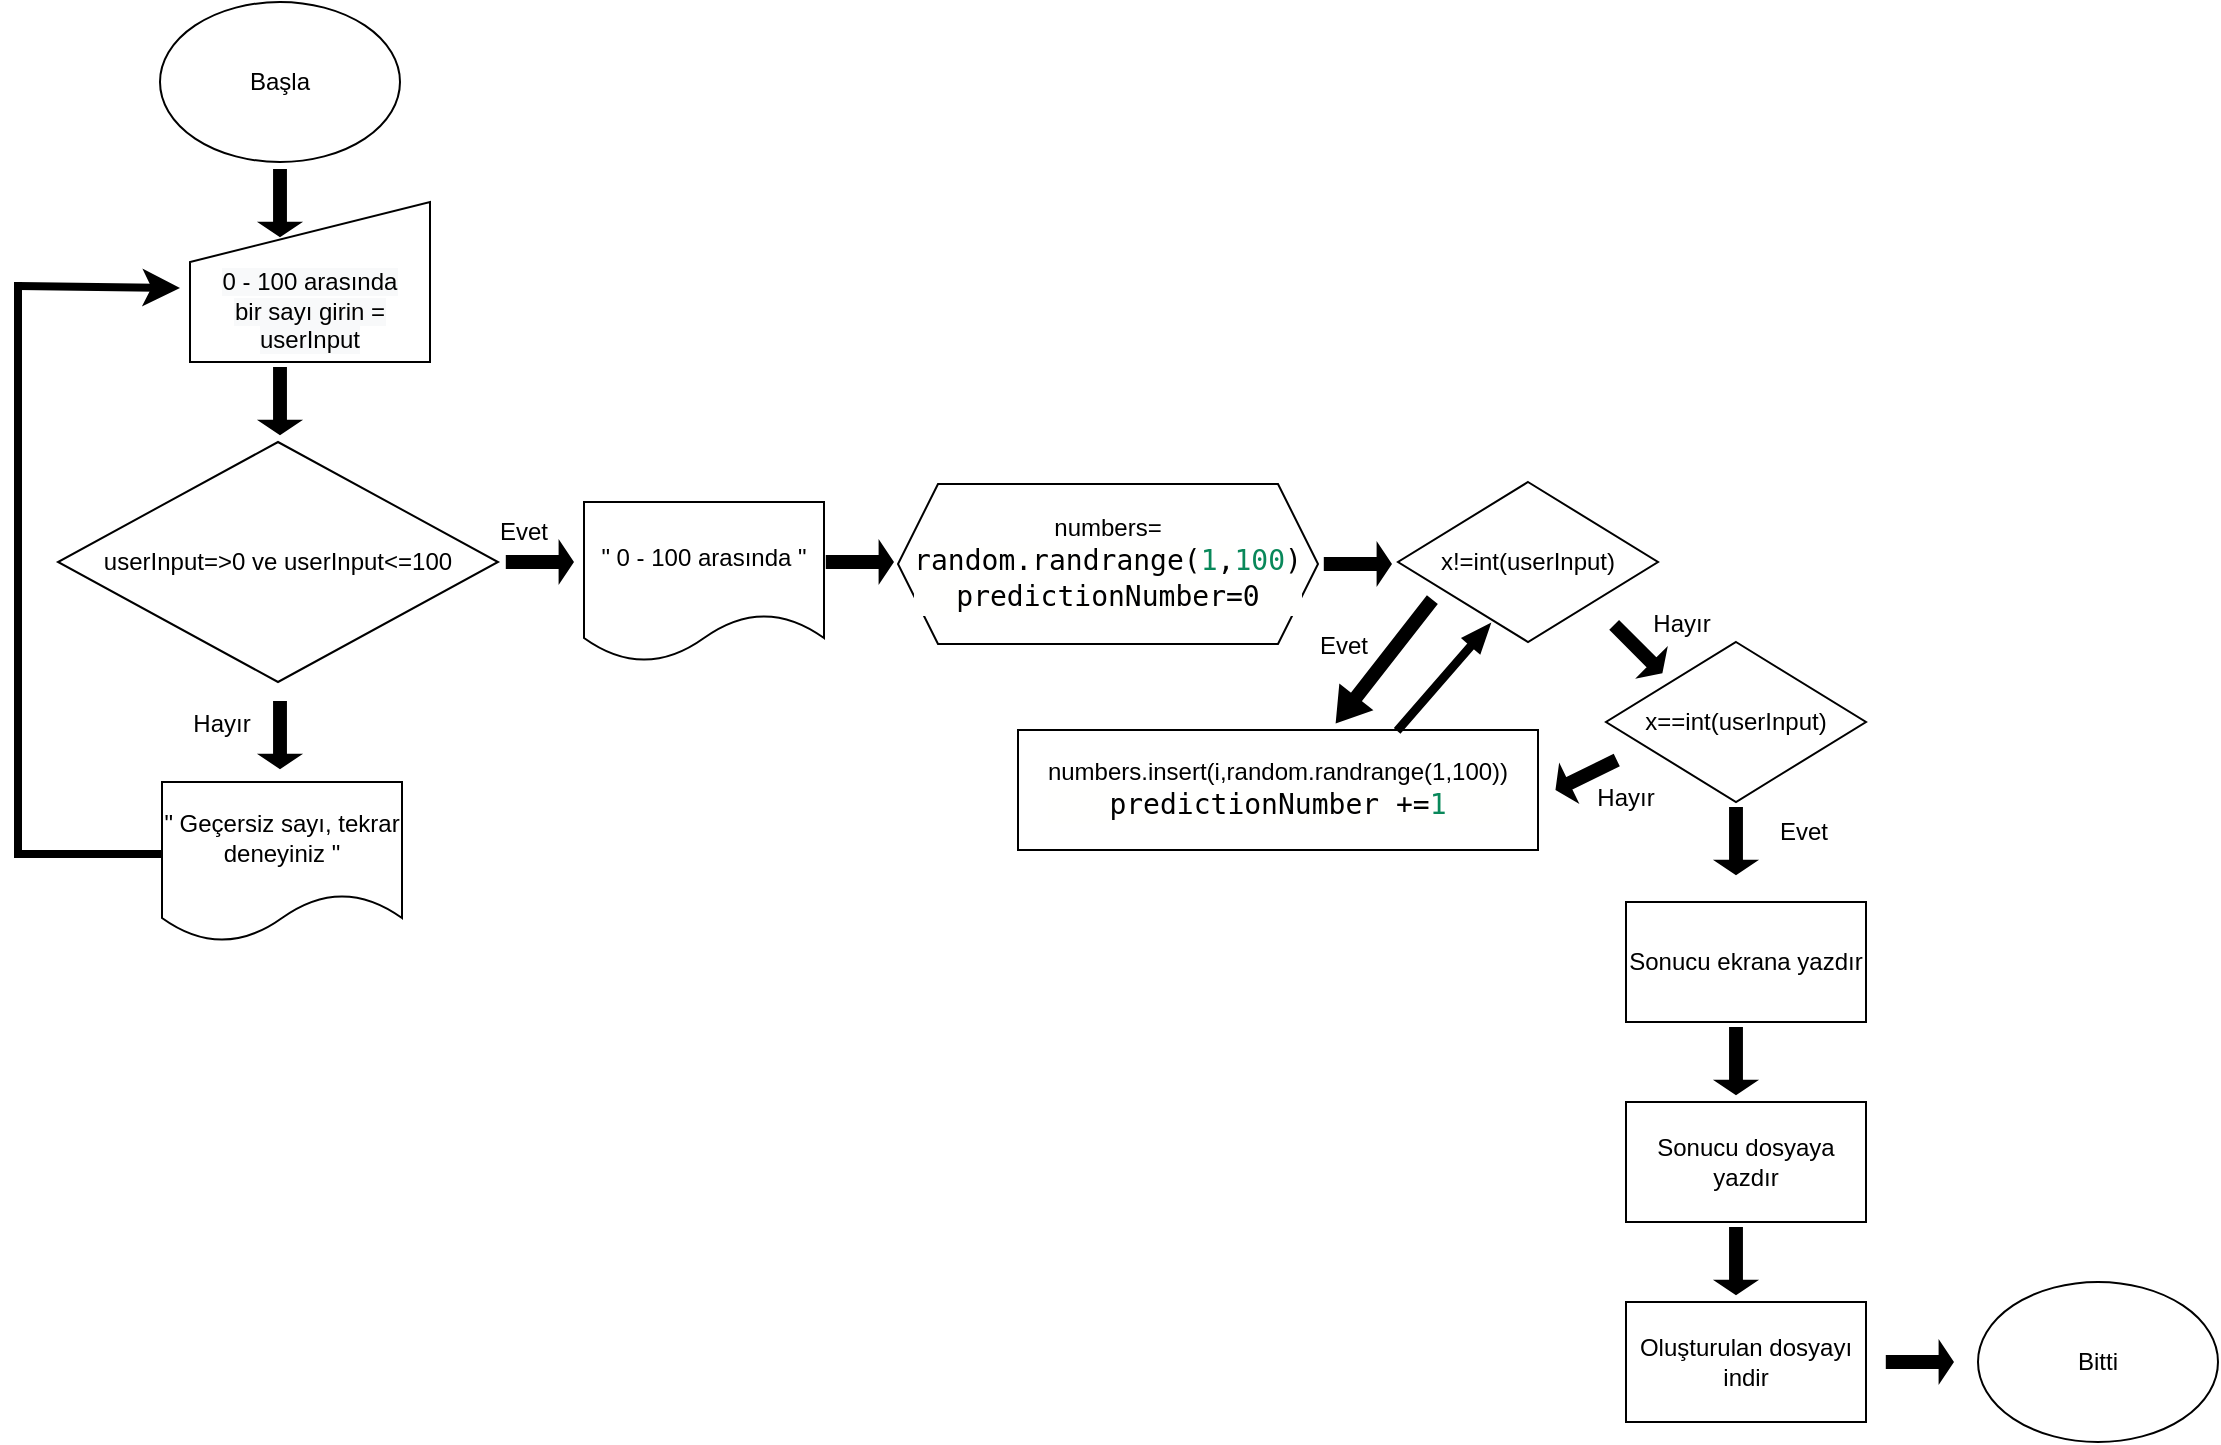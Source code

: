 <mxfile version="15.7.3" type="github">
  <diagram id="C5RBs43oDa-KdzZeNtuy" name="Page-1">
    <mxGraphModel dx="1422" dy="762" grid="1" gridSize="10" guides="1" tooltips="1" connect="1" arrows="1" fold="1" page="1" pageScale="1" pageWidth="1169" pageHeight="827" math="0" shadow="0">
      <root>
        <mxCell id="WIyWlLk6GJQsqaUBKTNV-0" />
        <mxCell id="WIyWlLk6GJQsqaUBKTNV-1" parent="WIyWlLk6GJQsqaUBKTNV-0" />
        <mxCell id="E2FCYAH7YPvN61T4Zv1L-0" value="Başla" style="ellipse;whiteSpace=wrap;html=1;" parent="WIyWlLk6GJQsqaUBKTNV-1" vertex="1">
          <mxGeometry x="111" y="20" width="120" height="80" as="geometry" />
        </mxCell>
        <mxCell id="E2FCYAH7YPvN61T4Zv1L-2" value="" style="shape=singleArrow;direction=south;whiteSpace=wrap;html=1;fillColor=#000000;" parent="WIyWlLk6GJQsqaUBKTNV-1" vertex="1">
          <mxGeometry x="161.1" y="104" width="19.8" height="33" as="geometry" />
        </mxCell>
        <mxCell id="E2FCYAH7YPvN61T4Zv1L-3" value="" style="shape=singleArrow;direction=south;whiteSpace=wrap;html=1;fillColor=#000000;" parent="WIyWlLk6GJQsqaUBKTNV-1" vertex="1">
          <mxGeometry x="161.1" y="203" width="19.8" height="33" as="geometry" />
        </mxCell>
        <mxCell id="E2FCYAH7YPvN61T4Zv1L-4" value="userInput=&amp;gt;0 ve userInput&amp;lt;=100" style="rhombus;whiteSpace=wrap;html=1;fillColor=#FFFFFF;" parent="WIyWlLk6GJQsqaUBKTNV-1" vertex="1">
          <mxGeometry x="60" y="240" width="220" height="120" as="geometry" />
        </mxCell>
        <mxCell id="E2FCYAH7YPvN61T4Zv1L-5" value="" style="shape=singleArrow;direction=south;whiteSpace=wrap;html=1;fillColor=#000000;" parent="WIyWlLk6GJQsqaUBKTNV-1" vertex="1">
          <mxGeometry x="161.1" y="370" width="19.8" height="33" as="geometry" />
        </mxCell>
        <mxCell id="E2FCYAH7YPvN61T4Zv1L-6" value="" style="shape=singleArrow;direction=south;whiteSpace=wrap;html=1;fillColor=#000000;rotation=-90;" parent="WIyWlLk6GJQsqaUBKTNV-1" vertex="1">
          <mxGeometry x="291" y="283.5" width="19.8" height="33" as="geometry" />
        </mxCell>
        <mxCell id="E2FCYAH7YPvN61T4Zv1L-7" value="Hayır" style="text;html=1;strokeColor=none;fillColor=none;align=center;verticalAlign=middle;whiteSpace=wrap;rounded=0;" parent="WIyWlLk6GJQsqaUBKTNV-1" vertex="1">
          <mxGeometry x="112.1" y="366" width="60" height="30" as="geometry" />
        </mxCell>
        <mxCell id="E2FCYAH7YPvN61T4Zv1L-8" value="Evet" style="text;html=1;strokeColor=none;fillColor=none;align=center;verticalAlign=middle;whiteSpace=wrap;rounded=0;" parent="WIyWlLk6GJQsqaUBKTNV-1" vertex="1">
          <mxGeometry x="263" y="270" width="60" height="30" as="geometry" />
        </mxCell>
        <mxCell id="E2FCYAH7YPvN61T4Zv1L-9" value="&quot; Geçersiz sayı, tekrar deneyiniz &quot;" style="shape=document;whiteSpace=wrap;html=1;boundedLbl=1;fillColor=#FFFFFF;" parent="WIyWlLk6GJQsqaUBKTNV-1" vertex="1">
          <mxGeometry x="112" y="410" width="120" height="80" as="geometry" />
        </mxCell>
        <mxCell id="E2FCYAH7YPvN61T4Zv1L-10" value="&quot; 0 - 100 arasında &quot;" style="shape=document;whiteSpace=wrap;html=1;boundedLbl=1;fillColor=#FFFFFF;" parent="WIyWlLk6GJQsqaUBKTNV-1" vertex="1">
          <mxGeometry x="323" y="270" width="120" height="80" as="geometry" />
        </mxCell>
        <mxCell id="E2FCYAH7YPvN61T4Zv1L-13" value="" style="endArrow=none;html=1;rounded=0;strokeWidth=4;" parent="WIyWlLk6GJQsqaUBKTNV-1" edge="1">
          <mxGeometry width="50" height="50" relative="1" as="geometry">
            <mxPoint x="42" y="446" as="sourcePoint" />
            <mxPoint x="112" y="446" as="targetPoint" />
          </mxGeometry>
        </mxCell>
        <mxCell id="E2FCYAH7YPvN61T4Zv1L-14" value="" style="endArrow=none;html=1;rounded=0;strokeWidth=4;" parent="WIyWlLk6GJQsqaUBKTNV-1" edge="1">
          <mxGeometry width="50" height="50" relative="1" as="geometry">
            <mxPoint x="40" y="160" as="sourcePoint" />
            <mxPoint x="40" y="448" as="targetPoint" />
          </mxGeometry>
        </mxCell>
        <mxCell id="E2FCYAH7YPvN61T4Zv1L-15" value="" style="endArrow=classic;html=1;rounded=0;strokeWidth=4;entryX=0;entryY=0.5;entryDx=0;entryDy=0;" parent="WIyWlLk6GJQsqaUBKTNV-1" edge="1">
          <mxGeometry width="50" height="50" relative="1" as="geometry">
            <mxPoint x="40" y="162" as="sourcePoint" />
            <mxPoint x="121" y="163" as="targetPoint" />
          </mxGeometry>
        </mxCell>
        <mxCell id="E2FCYAH7YPvN61T4Zv1L-16" value="numbers=&lt;br&gt;&lt;span style=&quot;background-color: rgb(255 , 255 , 254) ; font-family: monospace , &amp;#34;consolas&amp;#34; , &amp;#34;courier new&amp;#34; , monospace ; font-size: 14px&quot;&gt;random.randrange(&lt;/span&gt;&lt;span style=&quot;font-family: monospace , &amp;#34;consolas&amp;#34; , &amp;#34;courier new&amp;#34; , monospace ; font-size: 14px ; color: rgb(9 , 136 , 90)&quot;&gt;1&lt;/span&gt;&lt;span style=&quot;background-color: rgb(255 , 255 , 254) ; font-family: monospace , &amp;#34;consolas&amp;#34; , &amp;#34;courier new&amp;#34; , monospace ; font-size: 14px&quot;&gt;,&lt;/span&gt;&lt;span style=&quot;font-family: monospace , &amp;#34;consolas&amp;#34; , &amp;#34;courier new&amp;#34; , monospace ; font-size: 14px ; color: rgb(9 , 136 , 90)&quot;&gt;100&lt;/span&gt;&lt;span style=&quot;background-color: rgb(255 , 255 , 254) ; font-family: monospace , &amp;#34;consolas&amp;#34; , &amp;#34;courier new&amp;#34; , monospace ; font-size: 14px&quot;&gt;)&lt;br&gt;&lt;/span&gt;&lt;div style=&quot;background-color: rgb(255 , 255 , 254) ; font-family: monospace , &amp;#34;consolas&amp;#34; , &amp;#34;courier new&amp;#34; , monospace ; font-size: 14px ; line-height: 19px&quot;&gt;predictionNumber=0&lt;/div&gt;" style="shape=hexagon;perimeter=hexagonPerimeter2;whiteSpace=wrap;html=1;fixedSize=1;fillColor=#FFFFFF;" parent="WIyWlLk6GJQsqaUBKTNV-1" vertex="1">
          <mxGeometry x="480" y="261" width="210" height="80" as="geometry" />
        </mxCell>
        <mxCell id="E2FCYAH7YPvN61T4Zv1L-18" value="" style="shape=singleArrow;direction=south;whiteSpace=wrap;html=1;fillColor=#000000;rotation=-90;" parent="WIyWlLk6GJQsqaUBKTNV-1" vertex="1">
          <mxGeometry x="451" y="283.5" width="19.8" height="33" as="geometry" />
        </mxCell>
        <mxCell id="E2FCYAH7YPvN61T4Zv1L-19" value="x!=int(userInput)" style="rhombus;whiteSpace=wrap;html=1;fillColor=#FFFFFF;" parent="WIyWlLk6GJQsqaUBKTNV-1" vertex="1">
          <mxGeometry x="730" y="260" width="130" height="80" as="geometry" />
        </mxCell>
        <mxCell id="E2FCYAH7YPvN61T4Zv1L-20" value="" style="shape=singleArrow;direction=south;whiteSpace=wrap;html=1;fillColor=#000000;rotation=-90;" parent="WIyWlLk6GJQsqaUBKTNV-1" vertex="1">
          <mxGeometry x="700" y="284.5" width="19.8" height="33" as="geometry" />
        </mxCell>
        <mxCell id="E2FCYAH7YPvN61T4Zv1L-21" value="numbers.insert(i,random.randrange(1,100))&lt;br&gt;&lt;div style=&quot;background-color: rgb(255 , 255 , 254) ; font-family: monospace , &amp;#34;consolas&amp;#34; , &amp;#34;courier new&amp;#34; , monospace ; font-size: 14px ; line-height: 19px&quot;&gt;predictionNumber&amp;nbsp;+=&lt;span style=&quot;color: #09885a&quot;&gt;1&lt;/span&gt;&lt;/div&gt;" style="rounded=0;whiteSpace=wrap;html=1;fillColor=#FFFFFF;" parent="WIyWlLk6GJQsqaUBKTNV-1" vertex="1">
          <mxGeometry x="540" y="384" width="260" height="60" as="geometry" />
        </mxCell>
        <mxCell id="E2FCYAH7YPvN61T4Zv1L-22" value="x==int(userInput)" style="rhombus;whiteSpace=wrap;html=1;fillColor=#FFFFFF;" parent="WIyWlLk6GJQsqaUBKTNV-1" vertex="1">
          <mxGeometry x="834" y="340" width="130" height="80" as="geometry" />
        </mxCell>
        <mxCell id="E2FCYAH7YPvN61T4Zv1L-23" value="" style="shape=singleArrow;direction=south;whiteSpace=wrap;html=1;fillColor=#000000;rotation=-45;" parent="WIyWlLk6GJQsqaUBKTNV-1" vertex="1">
          <mxGeometry x="840.2" y="327" width="19.8" height="33" as="geometry" />
        </mxCell>
        <mxCell id="E2FCYAH7YPvN61T4Zv1L-25" value="Evet" style="text;html=1;strokeColor=none;fillColor=none;align=center;verticalAlign=middle;whiteSpace=wrap;rounded=0;" parent="WIyWlLk6GJQsqaUBKTNV-1" vertex="1">
          <mxGeometry x="673.03" y="327" width="60" height="30" as="geometry" />
        </mxCell>
        <mxCell id="E2FCYAH7YPvN61T4Zv1L-26" value="" style="shape=singleArrow;direction=south;whiteSpace=wrap;html=1;fillColor=#000000;rotation=38;" parent="WIyWlLk6GJQsqaUBKTNV-1" vertex="1">
          <mxGeometry x="713.23" y="311.04" width="19.8" height="77.14" as="geometry" />
        </mxCell>
        <mxCell id="E2FCYAH7YPvN61T4Zv1L-28" value="Hayır" style="text;html=1;strokeColor=none;fillColor=none;align=center;verticalAlign=middle;whiteSpace=wrap;rounded=0;" parent="WIyWlLk6GJQsqaUBKTNV-1" vertex="1">
          <mxGeometry x="842.1" y="316" width="60" height="30" as="geometry" />
        </mxCell>
        <mxCell id="E2FCYAH7YPvN61T4Zv1L-29" value="Bitti" style="ellipse;whiteSpace=wrap;html=1;" parent="WIyWlLk6GJQsqaUBKTNV-1" vertex="1">
          <mxGeometry x="1020" y="660" width="120" height="80" as="geometry" />
        </mxCell>
        <mxCell id="E2FCYAH7YPvN61T4Zv1L-31" value="" style="shape=singleArrow;direction=south;whiteSpace=wrap;html=1;fillColor=#000000;" parent="WIyWlLk6GJQsqaUBKTNV-1" vertex="1">
          <mxGeometry x="889.1" y="423" width="19.8" height="33" as="geometry" />
        </mxCell>
        <mxCell id="E2FCYAH7YPvN61T4Zv1L-32" value="Evet" style="text;html=1;strokeColor=none;fillColor=none;align=center;verticalAlign=middle;whiteSpace=wrap;rounded=0;" parent="WIyWlLk6GJQsqaUBKTNV-1" vertex="1">
          <mxGeometry x="903" y="420" width="60" height="30" as="geometry" />
        </mxCell>
        <mxCell id="E2FCYAH7YPvN61T4Zv1L-33" value="" style="shape=singleArrow;direction=south;whiteSpace=wrap;html=1;fillColor=#000000;rotation=-139;" parent="WIyWlLk6GJQsqaUBKTNV-1" vertex="1">
          <mxGeometry x="747.19" y="322.69" width="11.33" height="70" as="geometry" />
        </mxCell>
        <mxCell id="E2FCYAH7YPvN61T4Zv1L-35" value="Sonucu ekrana yazdır" style="rounded=0;whiteSpace=wrap;html=1;fillColor=#FFFFFF;" parent="WIyWlLk6GJQsqaUBKTNV-1" vertex="1">
          <mxGeometry x="844" y="470" width="120" height="60" as="geometry" />
        </mxCell>
        <mxCell id="E2FCYAH7YPvN61T4Zv1L-36" value="Sonucu dosyaya yazdır" style="rounded=0;whiteSpace=wrap;html=1;fillColor=#FFFFFF;" parent="WIyWlLk6GJQsqaUBKTNV-1" vertex="1">
          <mxGeometry x="844" y="570" width="120" height="60" as="geometry" />
        </mxCell>
        <mxCell id="E2FCYAH7YPvN61T4Zv1L-37" value="" style="shape=singleArrow;direction=south;whiteSpace=wrap;html=1;fillColor=#000000;" parent="WIyWlLk6GJQsqaUBKTNV-1" vertex="1">
          <mxGeometry x="889.1" y="533" width="19.8" height="33" as="geometry" />
        </mxCell>
        <mxCell id="E2FCYAH7YPvN61T4Zv1L-40" value="" style="shape=singleArrow;direction=south;whiteSpace=wrap;html=1;fillColor=#000000;rotation=-90;" parent="WIyWlLk6GJQsqaUBKTNV-1" vertex="1">
          <mxGeometry x="981" y="683.5" width="19.8" height="33" as="geometry" />
        </mxCell>
        <mxCell id="E2FCYAH7YPvN61T4Zv1L-41" value="&lt;br&gt;&lt;br&gt;&lt;span style=&quot;color: rgb(0 , 0 , 0) ; font-family: &amp;#34;helvetica&amp;#34; ; font-size: 12px ; font-style: normal ; font-weight: 400 ; letter-spacing: normal ; text-align: center ; text-indent: 0px ; text-transform: none ; word-spacing: 0px ; background-color: rgb(248 , 249 , 250) ; display: inline ; float: none&quot;&gt;0 - 100 arasında&lt;/span&gt;&lt;br style=&quot;color: rgb(0 , 0 , 0) ; font-family: &amp;#34;helvetica&amp;#34; ; font-size: 12px ; font-style: normal ; font-weight: 400 ; letter-spacing: normal ; text-align: center ; text-indent: 0px ; text-transform: none ; word-spacing: 0px ; background-color: rgb(248 , 249 , 250)&quot;&gt;&lt;span style=&quot;color: rgb(0 , 0 , 0) ; font-family: &amp;#34;helvetica&amp;#34; ; font-size: 12px ; font-style: normal ; font-weight: 400 ; letter-spacing: normal ; text-align: center ; text-indent: 0px ; text-transform: none ; word-spacing: 0px ; background-color: rgb(248 , 249 , 250) ; display: inline ; float: none&quot;&gt;bir sayı girin = userInput&lt;/span&gt;" style="shape=manualInput;whiteSpace=wrap;html=1;fillColor=#FFFFFF;" parent="WIyWlLk6GJQsqaUBKTNV-1" vertex="1">
          <mxGeometry x="126" y="120" width="120" height="80" as="geometry" />
        </mxCell>
        <mxCell id="E2FCYAH7YPvN61T4Zv1L-44" value="" style="shape=singleArrow;direction=south;whiteSpace=wrap;html=1;fillColor=#000000;rotation=64;" parent="WIyWlLk6GJQsqaUBKTNV-1" vertex="1">
          <mxGeometry x="814.2" y="390" width="19.8" height="33" as="geometry" />
        </mxCell>
        <mxCell id="E2FCYAH7YPvN61T4Zv1L-45" value="Hayır" style="text;html=1;strokeColor=none;fillColor=none;align=center;verticalAlign=middle;whiteSpace=wrap;rounded=0;" parent="WIyWlLk6GJQsqaUBKTNV-1" vertex="1">
          <mxGeometry x="814.2" y="403" width="60" height="30" as="geometry" />
        </mxCell>
        <mxCell id="E2FCYAH7YPvN61T4Zv1L-46" value="Oluşturulan dosyayı indir" style="rounded=0;whiteSpace=wrap;html=1;fillColor=#FFFFFF;" parent="WIyWlLk6GJQsqaUBKTNV-1" vertex="1">
          <mxGeometry x="844" y="670" width="120" height="60" as="geometry" />
        </mxCell>
        <mxCell id="E2FCYAH7YPvN61T4Zv1L-47" value="" style="shape=singleArrow;direction=south;whiteSpace=wrap;html=1;fillColor=#000000;" parent="WIyWlLk6GJQsqaUBKTNV-1" vertex="1">
          <mxGeometry x="889.1" y="633" width="19.8" height="33" as="geometry" />
        </mxCell>
      </root>
    </mxGraphModel>
  </diagram>
</mxfile>
